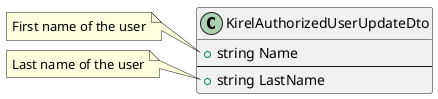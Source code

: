 ﻿@startuml

class KirelAuthorizedUserUpdateDto{
    +string Name
    --
    +string LastName
}

note left of KirelAuthorizedUserUpdateDto::Name
  First name of the user
end note

note left of KirelAuthorizedUserUpdateDto::LastName
  Last name of the user
end note
@enduml